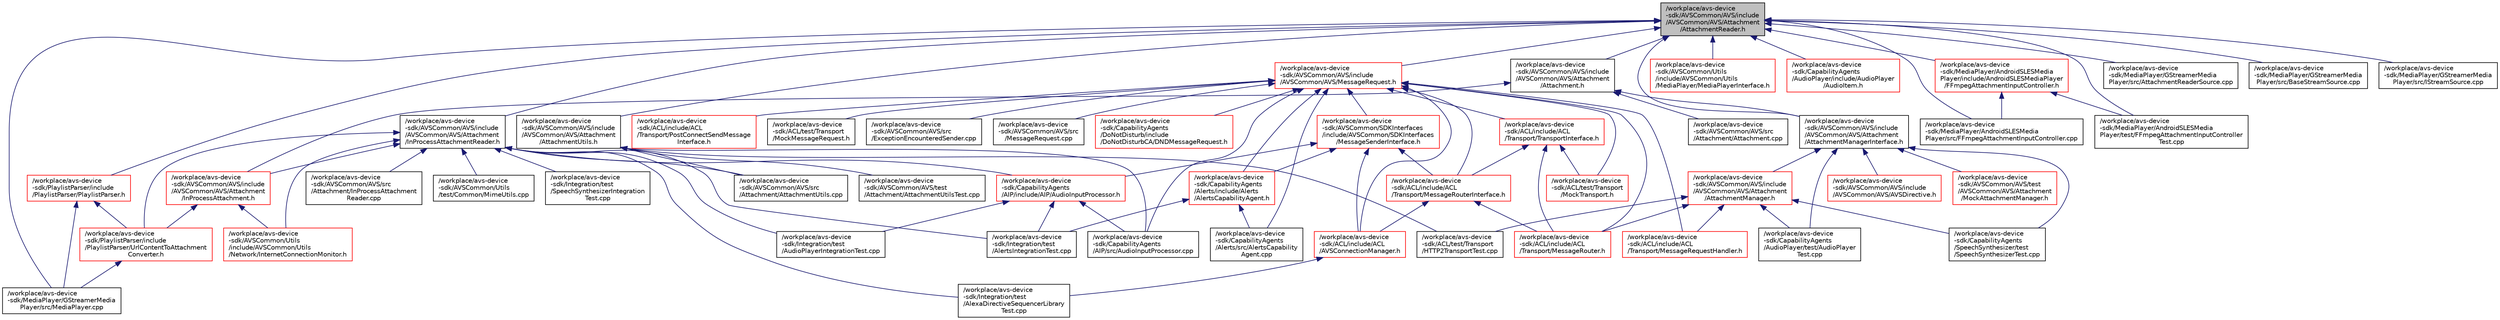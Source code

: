 digraph "/workplace/avs-device-sdk/AVSCommon/AVS/include/AVSCommon/AVS/Attachment/AttachmentReader.h"
{
  edge [fontname="Helvetica",fontsize="10",labelfontname="Helvetica",labelfontsize="10"];
  node [fontname="Helvetica",fontsize="10",shape=record];
  Node5 [label="/workplace/avs-device\l-sdk/AVSCommon/AVS/include\l/AVSCommon/AVS/Attachment\l/AttachmentReader.h",height=0.2,width=0.4,color="black", fillcolor="grey75", style="filled", fontcolor="black"];
  Node5 -> Node6 [dir="back",color="midnightblue",fontsize="10",style="solid",fontname="Helvetica"];
  Node6 [label="/workplace/avs-device\l-sdk/AVSCommon/AVS/include\l/AVSCommon/AVS/Attachment\l/Attachment.h",height=0.2,width=0.4,color="black", fillcolor="white", style="filled",URL="$_attachment_8h.html"];
  Node6 -> Node7 [dir="back",color="midnightblue",fontsize="10",style="solid",fontname="Helvetica"];
  Node7 [label="/workplace/avs-device\l-sdk/AVSCommon/AVS/include\l/AVSCommon/AVS/Attachment\l/AttachmentManagerInterface.h",height=0.2,width=0.4,color="black", fillcolor="white", style="filled",URL="$_attachment_manager_interface_8h.html"];
  Node7 -> Node8 [dir="back",color="midnightblue",fontsize="10",style="solid",fontname="Helvetica"];
  Node8 [label="/workplace/avs-device\l-sdk/AVSCommon/AVS/include\l/AVSCommon/AVS/Attachment\l/AttachmentManager.h",height=0.2,width=0.4,color="red", fillcolor="white", style="filled",URL="$_attachment_manager_8h.html"];
  Node8 -> Node23 [dir="back",color="midnightblue",fontsize="10",style="solid",fontname="Helvetica"];
  Node23 [label="/workplace/avs-device\l-sdk/ACL/include/ACL\l/Transport/MessageRequestHandler.h",height=0.2,width=0.4,color="red", fillcolor="white", style="filled",URL="$_message_request_handler_8h.html"];
  Node8 -> Node24 [dir="back",color="midnightblue",fontsize="10",style="solid",fontname="Helvetica"];
  Node24 [label="/workplace/avs-device\l-sdk/ACL/include/ACL\l/Transport/MessageRouter.h",height=0.2,width=0.4,color="red", fillcolor="white", style="filled",URL="$_message_router_8h.html"];
  Node8 -> Node18 [dir="back",color="midnightblue",fontsize="10",style="solid",fontname="Helvetica"];
  Node18 [label="/workplace/avs-device\l-sdk/ACL/test/Transport\l/HTTP2TransportTest.cpp",height=0.2,width=0.4,color="black", fillcolor="white", style="filled",URL="$_h_t_t_p2_transport_test_8cpp.html"];
  Node8 -> Node63 [dir="back",color="midnightblue",fontsize="10",style="solid",fontname="Helvetica"];
  Node63 [label="/workplace/avs-device\l-sdk/CapabilityAgents\l/AudioPlayer/test/AudioPlayer\lTest.cpp",height=0.2,width=0.4,color="black", fillcolor="white", style="filled",URL="$_audio_player_test_8cpp.html"];
  Node8 -> Node65 [dir="back",color="midnightblue",fontsize="10",style="solid",fontname="Helvetica"];
  Node65 [label="/workplace/avs-device\l-sdk/CapabilityAgents\l/SpeechSynthesizer/test\l/SpeechSynthesizerTest.cpp",height=0.2,width=0.4,color="black", fillcolor="white", style="filled",URL="$_speech_synthesizer_test_8cpp.html"];
  Node7 -> Node72 [dir="back",color="midnightblue",fontsize="10",style="solid",fontname="Helvetica"];
  Node72 [label="/workplace/avs-device\l-sdk/AVSCommon/AVS/include\l/AVSCommon/AVS/AVSDirective.h",height=0.2,width=0.4,color="red", fillcolor="white", style="filled",URL="$_a_v_s_directive_8h.html"];
  Node7 -> Node160 [dir="back",color="midnightblue",fontsize="10",style="solid",fontname="Helvetica"];
  Node160 [label="/workplace/avs-device\l-sdk/AVSCommon/AVS/test\l/AVSCommon/AVS/Attachment\l/MockAttachmentManager.h",height=0.2,width=0.4,color="red", fillcolor="white", style="filled",URL="$_mock_attachment_manager_8h.html"];
  Node7 -> Node63 [dir="back",color="midnightblue",fontsize="10",style="solid",fontname="Helvetica"];
  Node7 -> Node65 [dir="back",color="midnightblue",fontsize="10",style="solid",fontname="Helvetica"];
  Node6 -> Node161 [dir="back",color="midnightblue",fontsize="10",style="solid",fontname="Helvetica"];
  Node161 [label="/workplace/avs-device\l-sdk/AVSCommon/AVS/include\l/AVSCommon/AVS/Attachment\l/InProcessAttachment.h",height=0.2,width=0.4,color="red", fillcolor="white", style="filled",URL="$_in_process_attachment_8h.html"];
  Node161 -> Node171 [dir="back",color="midnightblue",fontsize="10",style="solid",fontname="Helvetica"];
  Node171 [label="/workplace/avs-device\l-sdk/AVSCommon/Utils\l/include/AVSCommon/Utils\l/Network/InternetConnectionMonitor.h",height=0.2,width=0.4,color="red", fillcolor="white", style="filled",URL="$_internet_connection_monitor_8h.html"];
  Node161 -> Node186 [dir="back",color="midnightblue",fontsize="10",style="solid",fontname="Helvetica"];
  Node186 [label="/workplace/avs-device\l-sdk/PlaylistParser/include\l/PlaylistParser/UrlContentToAttachment\lConverter.h",height=0.2,width=0.4,color="red", fillcolor="white", style="filled",URL="$_url_content_to_attachment_converter_8h.html"];
  Node186 -> Node179 [dir="back",color="midnightblue",fontsize="10",style="solid",fontname="Helvetica"];
  Node179 [label="/workplace/avs-device\l-sdk/MediaPlayer/GStreamerMedia\lPlayer/src/MediaPlayer.cpp",height=0.2,width=0.4,color="black", fillcolor="white", style="filled",URL="$_media_player_8cpp.html"];
  Node6 -> Node209 [dir="back",color="midnightblue",fontsize="10",style="solid",fontname="Helvetica"];
  Node209 [label="/workplace/avs-device\l-sdk/AVSCommon/AVS/src\l/Attachment/Attachment.cpp",height=0.2,width=0.4,color="black", fillcolor="white", style="filled",URL="$_attachment_8cpp.html"];
  Node5 -> Node7 [dir="back",color="midnightblue",fontsize="10",style="solid",fontname="Helvetica"];
  Node5 -> Node210 [dir="back",color="midnightblue",fontsize="10",style="solid",fontname="Helvetica"];
  Node210 [label="/workplace/avs-device\l-sdk/AVSCommon/AVS/include\l/AVSCommon/AVS/Attachment\l/AttachmentUtils.h",height=0.2,width=0.4,color="black", fillcolor="white", style="filled",URL="$_attachment_utils_8h.html"];
  Node210 -> Node18 [dir="back",color="midnightblue",fontsize="10",style="solid",fontname="Helvetica"];
  Node210 -> Node211 [dir="back",color="midnightblue",fontsize="10",style="solid",fontname="Helvetica"];
  Node211 [label="/workplace/avs-device\l-sdk/AVSCommon/AVS/src\l/Attachment/AttachmentUtils.cpp",height=0.2,width=0.4,color="black", fillcolor="white", style="filled",URL="$_attachment_utils_8cpp.html"];
  Node210 -> Node212 [dir="back",color="midnightblue",fontsize="10",style="solid",fontname="Helvetica"];
  Node212 [label="/workplace/avs-device\l-sdk/AVSCommon/AVS/test\l/Attachment/AttachmentUtilsTest.cpp",height=0.2,width=0.4,color="black", fillcolor="white", style="filled",URL="$_attachment_utils_test_8cpp.html"];
  Node210 -> Node89 [dir="back",color="midnightblue",fontsize="10",style="solid",fontname="Helvetica"];
  Node89 [label="/workplace/avs-device\l-sdk/CapabilityAgents\l/AIP/src/AudioInputProcessor.cpp",height=0.2,width=0.4,color="black", fillcolor="white", style="filled",URL="$_audio_input_processor_8cpp.html"];
  Node5 -> Node213 [dir="back",color="midnightblue",fontsize="10",style="solid",fontname="Helvetica"];
  Node213 [label="/workplace/avs-device\l-sdk/AVSCommon/AVS/include\l/AVSCommon/AVS/Attachment\l/InProcessAttachmentReader.h",height=0.2,width=0.4,color="black", fillcolor="white", style="filled",URL="$_in_process_attachment_reader_8h.html"];
  Node213 -> Node161 [dir="back",color="midnightblue",fontsize="10",style="solid",fontname="Helvetica"];
  Node213 -> Node211 [dir="back",color="midnightblue",fontsize="10",style="solid",fontname="Helvetica"];
  Node213 -> Node214 [dir="back",color="midnightblue",fontsize="10",style="solid",fontname="Helvetica"];
  Node214 [label="/workplace/avs-device\l-sdk/AVSCommon/AVS/src\l/Attachment/InProcessAttachment\lReader.cpp",height=0.2,width=0.4,color="black", fillcolor="white", style="filled",URL="$_in_process_attachment_reader_8cpp.html"];
  Node213 -> Node171 [dir="back",color="midnightblue",fontsize="10",style="solid",fontname="Helvetica"];
  Node213 -> Node60 [dir="back",color="midnightblue",fontsize="10",style="solid",fontname="Helvetica"];
  Node60 [label="/workplace/avs-device\l-sdk/AVSCommon/Utils\l/test/Common/MimeUtils.cpp",height=0.2,width=0.4,color="black", fillcolor="white", style="filled",URL="$_mime_utils_8cpp.html"];
  Node213 -> Node87 [dir="back",color="midnightblue",fontsize="10",style="solid",fontname="Helvetica"];
  Node87 [label="/workplace/avs-device\l-sdk/CapabilityAgents\l/AIP/include/AIP/AudioInputProcessor.h",height=0.2,width=0.4,color="red", fillcolor="white", style="filled",URL="$_audio_input_processor_8h.html"];
  Node87 -> Node89 [dir="back",color="midnightblue",fontsize="10",style="solid",fontname="Helvetica"];
  Node87 -> Node39 [dir="back",color="midnightblue",fontsize="10",style="solid",fontname="Helvetica"];
  Node39 [label="/workplace/avs-device\l-sdk/Integration/test\l/AlertsIntegrationTest.cpp",height=0.2,width=0.4,color="black", fillcolor="white", style="filled",URL="$_alerts_integration_test_8cpp.html"];
  Node87 -> Node43 [dir="back",color="midnightblue",fontsize="10",style="solid",fontname="Helvetica"];
  Node43 [label="/workplace/avs-device\l-sdk/Integration/test\l/AudioPlayerIntegrationTest.cpp",height=0.2,width=0.4,color="black", fillcolor="white", style="filled",URL="$_audio_player_integration_test_8cpp.html"];
  Node213 -> Node39 [dir="back",color="midnightblue",fontsize="10",style="solid",fontname="Helvetica"];
  Node213 -> Node41 [dir="back",color="midnightblue",fontsize="10",style="solid",fontname="Helvetica"];
  Node41 [label="/workplace/avs-device\l-sdk/Integration/test\l/AlexaDirectiveSequencerLibrary\lTest.cpp",height=0.2,width=0.4,color="black", fillcolor="white", style="filled",URL="$_alexa_directive_sequencer_library_test_8cpp.html"];
  Node213 -> Node43 [dir="back",color="midnightblue",fontsize="10",style="solid",fontname="Helvetica"];
  Node213 -> Node45 [dir="back",color="midnightblue",fontsize="10",style="solid",fontname="Helvetica"];
  Node45 [label="/workplace/avs-device\l-sdk/Integration/test\l/SpeechSynthesizerIntegration\lTest.cpp",height=0.2,width=0.4,color="black", fillcolor="white", style="filled",URL="$_speech_synthesizer_integration_test_8cpp.html"];
  Node213 -> Node186 [dir="back",color="midnightblue",fontsize="10",style="solid",fontname="Helvetica"];
  Node5 -> Node215 [dir="back",color="midnightblue",fontsize="10",style="solid",fontname="Helvetica"];
  Node215 [label="/workplace/avs-device\l-sdk/AVSCommon/AVS/include\l/AVSCommon/AVS/MessageRequest.h",height=0.2,width=0.4,color="red", fillcolor="white", style="filled",URL="$_message_request_8h.html"];
  Node215 -> Node216 [dir="back",color="midnightblue",fontsize="10",style="solid",fontname="Helvetica"];
  Node216 [label="/workplace/avs-device\l-sdk/ACL/include/ACL\l/AVSConnectionManager.h",height=0.2,width=0.4,color="red", fillcolor="white", style="filled",URL="$_a_v_s_connection_manager_8h.html"];
  Node216 -> Node41 [dir="back",color="midnightblue",fontsize="10",style="solid",fontname="Helvetica"];
  Node215 -> Node23 [dir="back",color="midnightblue",fontsize="10",style="solid",fontname="Helvetica"];
  Node215 -> Node24 [dir="back",color="midnightblue",fontsize="10",style="solid",fontname="Helvetica"];
  Node215 -> Node221 [dir="back",color="midnightblue",fontsize="10",style="solid",fontname="Helvetica"];
  Node221 [label="/workplace/avs-device\l-sdk/ACL/include/ACL\l/Transport/MessageRouterInterface.h",height=0.2,width=0.4,color="red", fillcolor="white", style="filled",URL="$_message_router_interface_8h.html"];
  Node221 -> Node216 [dir="back",color="midnightblue",fontsize="10",style="solid",fontname="Helvetica"];
  Node221 -> Node24 [dir="back",color="midnightblue",fontsize="10",style="solid",fontname="Helvetica"];
  Node215 -> Node222 [dir="back",color="midnightblue",fontsize="10",style="solid",fontname="Helvetica"];
  Node222 [label="/workplace/avs-device\l-sdk/ACL/include/ACL\l/Transport/PostConnectSendMessage\lInterface.h",height=0.2,width=0.4,color="red", fillcolor="white", style="filled",URL="$_post_connect_send_message_interface_8h.html"];
  Node215 -> Node230 [dir="back",color="midnightblue",fontsize="10",style="solid",fontname="Helvetica"];
  Node230 [label="/workplace/avs-device\l-sdk/ACL/include/ACL\l/Transport/TransportInterface.h",height=0.2,width=0.4,color="red", fillcolor="white", style="filled",URL="$_transport_interface_8h.html"];
  Node230 -> Node24 [dir="back",color="midnightblue",fontsize="10",style="solid",fontname="Helvetica"];
  Node230 -> Node221 [dir="back",color="midnightblue",fontsize="10",style="solid",fontname="Helvetica"];
  Node230 -> Node233 [dir="back",color="midnightblue",fontsize="10",style="solid",fontname="Helvetica"];
  Node233 [label="/workplace/avs-device\l-sdk/ACL/test/Transport\l/MockTransport.h",height=0.2,width=0.4,color="red", fillcolor="white", style="filled",URL="$_mock_transport_8h.html"];
  Node215 -> Node233 [dir="back",color="midnightblue",fontsize="10",style="solid",fontname="Helvetica"];
  Node215 -> Node234 [dir="back",color="midnightblue",fontsize="10",style="solid",fontname="Helvetica"];
  Node234 [label="/workplace/avs-device\l-sdk/ACL/test/Transport\l/MockMessageRequest.h",height=0.2,width=0.4,color="black", fillcolor="white", style="filled",URL="$_mock_message_request_8h.html"];
  Node215 -> Node235 [dir="back",color="midnightblue",fontsize="10",style="solid",fontname="Helvetica"];
  Node235 [label="/workplace/avs-device\l-sdk/AVSCommon/AVS/src\l/ExceptionEncounteredSender.cpp",height=0.2,width=0.4,color="black", fillcolor="white", style="filled",URL="$_exception_encountered_sender_8cpp.html"];
  Node215 -> Node236 [dir="back",color="midnightblue",fontsize="10",style="solid",fontname="Helvetica"];
  Node236 [label="/workplace/avs-device\l-sdk/AVSCommon/AVS/src\l/MessageRequest.cpp",height=0.2,width=0.4,color="black", fillcolor="white", style="filled",URL="$_message_request_8cpp.html"];
  Node215 -> Node237 [dir="back",color="midnightblue",fontsize="10",style="solid",fontname="Helvetica"];
  Node237 [label="/workplace/avs-device\l-sdk/AVSCommon/SDKInterfaces\l/include/AVSCommon/SDKInterfaces\l/MessageSenderInterface.h",height=0.2,width=0.4,color="red", fillcolor="white", style="filled",URL="$_message_sender_interface_8h.html"];
  Node237 -> Node216 [dir="back",color="midnightblue",fontsize="10",style="solid",fontname="Helvetica"];
  Node237 -> Node221 [dir="back",color="midnightblue",fontsize="10",style="solid",fontname="Helvetica"];
  Node237 -> Node87 [dir="back",color="midnightblue",fontsize="10",style="solid",fontname="Helvetica"];
  Node237 -> Node91 [dir="back",color="midnightblue",fontsize="10",style="solid",fontname="Helvetica"];
  Node91 [label="/workplace/avs-device\l-sdk/CapabilityAgents\l/Alerts/include/Alerts\l/AlertsCapabilityAgent.h",height=0.2,width=0.4,color="red", fillcolor="white", style="filled",URL="$_alerts_capability_agent_8h.html"];
  Node91 -> Node92 [dir="back",color="midnightblue",fontsize="10",style="solid",fontname="Helvetica"];
  Node92 [label="/workplace/avs-device\l-sdk/CapabilityAgents\l/Alerts/src/AlertsCapability\lAgent.cpp",height=0.2,width=0.4,color="black", fillcolor="white", style="filled",URL="$_alerts_capability_agent_8cpp.html"];
  Node91 -> Node39 [dir="back",color="midnightblue",fontsize="10",style="solid",fontname="Helvetica"];
  Node215 -> Node89 [dir="back",color="midnightblue",fontsize="10",style="solid",fontname="Helvetica"];
  Node215 -> Node91 [dir="back",color="midnightblue",fontsize="10",style="solid",fontname="Helvetica"];
  Node215 -> Node92 [dir="back",color="midnightblue",fontsize="10",style="solid",fontname="Helvetica"];
  Node215 -> Node255 [dir="back",color="midnightblue",fontsize="10",style="solid",fontname="Helvetica"];
  Node255 [label="/workplace/avs-device\l-sdk/CapabilityAgents\l/DoNotDisturb/include\l/DoNotDisturbCA/DNDMessageRequest.h",height=0.2,width=0.4,color="red", fillcolor="white", style="filled",URL="$_d_n_d_message_request_8h.html"];
  Node5 -> Node259 [dir="back",color="midnightblue",fontsize="10",style="solid",fontname="Helvetica"];
  Node259 [label="/workplace/avs-device\l-sdk/AVSCommon/Utils\l/include/AVSCommon/Utils\l/MediaPlayer/MediaPlayerInterface.h",height=0.2,width=0.4,color="red", fillcolor="white", style="filled",URL="$_media_player_interface_8h.html"];
  Node5 -> Node302 [dir="back",color="midnightblue",fontsize="10",style="solid",fontname="Helvetica"];
  Node302 [label="/workplace/avs-device\l-sdk/CapabilityAgents\l/AudioPlayer/include/AudioPlayer\l/AudioItem.h",height=0.2,width=0.4,color="red", fillcolor="white", style="filled",URL="$_audio_item_8h.html"];
  Node5 -> Node303 [dir="back",color="midnightblue",fontsize="10",style="solid",fontname="Helvetica"];
  Node303 [label="/workplace/avs-device\l-sdk/MediaPlayer/AndroidSLESMedia\lPlayer/include/AndroidSLESMediaPlayer\l/FFmpegAttachmentInputController.h",height=0.2,width=0.4,color="red", fillcolor="white", style="filled",URL="$_f_fmpeg_attachment_input_controller_8h.html"];
  Node303 -> Node304 [dir="back",color="midnightblue",fontsize="10",style="solid",fontname="Helvetica"];
  Node304 [label="/workplace/avs-device\l-sdk/MediaPlayer/AndroidSLESMedia\lPlayer/src/FFmpegAttachmentInputController.cpp",height=0.2,width=0.4,color="black", fillcolor="white", style="filled",URL="$_f_fmpeg_attachment_input_controller_8cpp.html"];
  Node303 -> Node305 [dir="back",color="midnightblue",fontsize="10",style="solid",fontname="Helvetica"];
  Node305 [label="/workplace/avs-device\l-sdk/MediaPlayer/AndroidSLESMedia\lPlayer/test/FFmpegAttachmentInputController\lTest.cpp",height=0.2,width=0.4,color="black", fillcolor="white", style="filled",URL="$_f_fmpeg_attachment_input_controller_test_8cpp.html"];
  Node5 -> Node304 [dir="back",color="midnightblue",fontsize="10",style="solid",fontname="Helvetica"];
  Node5 -> Node305 [dir="back",color="midnightblue",fontsize="10",style="solid",fontname="Helvetica"];
  Node5 -> Node297 [dir="back",color="midnightblue",fontsize="10",style="solid",fontname="Helvetica"];
  Node297 [label="/workplace/avs-device\l-sdk/MediaPlayer/GStreamerMedia\lPlayer/src/AttachmentReaderSource.cpp",height=0.2,width=0.4,color="black", fillcolor="white", style="filled",URL="$_attachment_reader_source_8cpp.html"];
  Node5 -> Node301 [dir="back",color="midnightblue",fontsize="10",style="solid",fontname="Helvetica"];
  Node301 [label="/workplace/avs-device\l-sdk/MediaPlayer/GStreamerMedia\lPlayer/src/BaseStreamSource.cpp",height=0.2,width=0.4,color="black", fillcolor="white", style="filled",URL="$_base_stream_source_8cpp.html"];
  Node5 -> Node300 [dir="back",color="midnightblue",fontsize="10",style="solid",fontname="Helvetica"];
  Node300 [label="/workplace/avs-device\l-sdk/MediaPlayer/GStreamerMedia\lPlayer/src/IStreamSource.cpp",height=0.2,width=0.4,color="black", fillcolor="white", style="filled",URL="$_i_stream_source_8cpp.html"];
  Node5 -> Node179 [dir="back",color="midnightblue",fontsize="10",style="solid",fontname="Helvetica"];
  Node5 -> Node184 [dir="back",color="midnightblue",fontsize="10",style="solid",fontname="Helvetica"];
  Node184 [label="/workplace/avs-device\l-sdk/PlaylistParser/include\l/PlaylistParser/PlaylistParser.h",height=0.2,width=0.4,color="red", fillcolor="white", style="filled",URL="$_playlist_parser_8h.html"];
  Node184 -> Node179 [dir="back",color="midnightblue",fontsize="10",style="solid",fontname="Helvetica"];
  Node184 -> Node186 [dir="back",color="midnightblue",fontsize="10",style="solid",fontname="Helvetica"];
}
